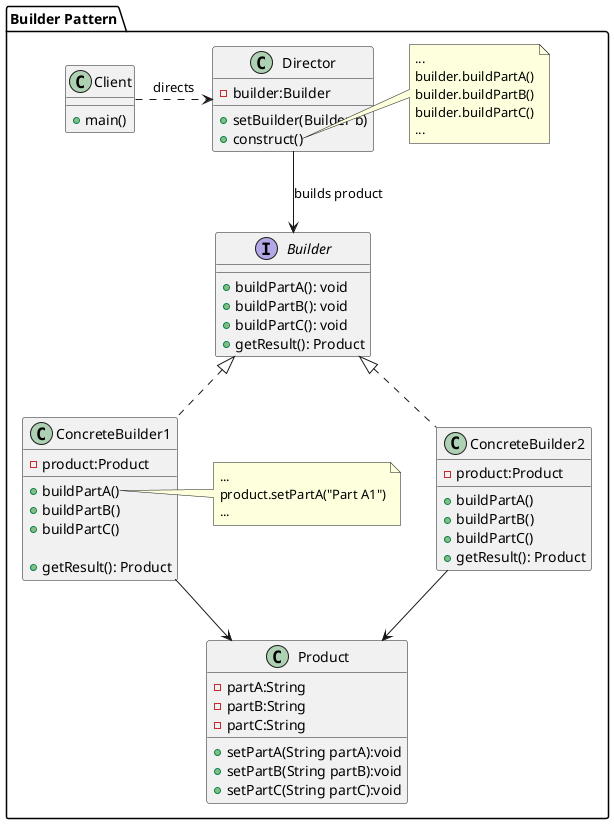 @startuml BuilderPattern
package "Builder Pattern" {
    ' 表示最终构建的复杂对象
    class Product {
        - partA:String
        - partB:String
        - partC:String
        + setPartA(String partA):void
        + setPartB(String partB):void
        + setPartC(String partC):void
    }
    ' 定义"创建对象的步骤"，通常是接口或抽象类。不同的具体建造者可以提供不同的实现。
    interface Builder {
        + buildPartA(): void
        + buildPartB(): void
        + buildPartC(): void
        + getResult(): Product
    }
    ' 具体建造者类 实现 Builder 接口 
    class ConcreteBuilder1 implements Builder {
        - product:Product

        ' 构建方法a
        + buildPartA()
        + buildPartB()
        + buildPartC()

        ' 返回产品
        + getResult(): Product
    }

    note right of ConcreteBuilder1::buildPartA
    ...
    product.setPartA("Part A1")
    ...
    end note
    
    class ConcreteBuilder2 implements Builder {
        - product:Product
        + buildPartA()
        + buildPartB()
        + buildPartC()
        + getResult(): Product
    }

    '指挥建造过程
    class Director {
        - builder:Builder
        + setBuilder(Builder b)
        + construct()
    }

    note right of Director::construct
    ...
    builder.buildPartA()
    builder.buildPartB()
    builder.buildPartC()
    ...
    end note

    ' 通过 Director 来构造对象
    class Client {
        +main()
    }
    ' client依赖于指挥
    Client .> Director: directs 
    ' 关联 
    Director --> Builder: builds product
    ConcreteBuilder1 --> Product
    ConcreteBuilder2 --> Product

}